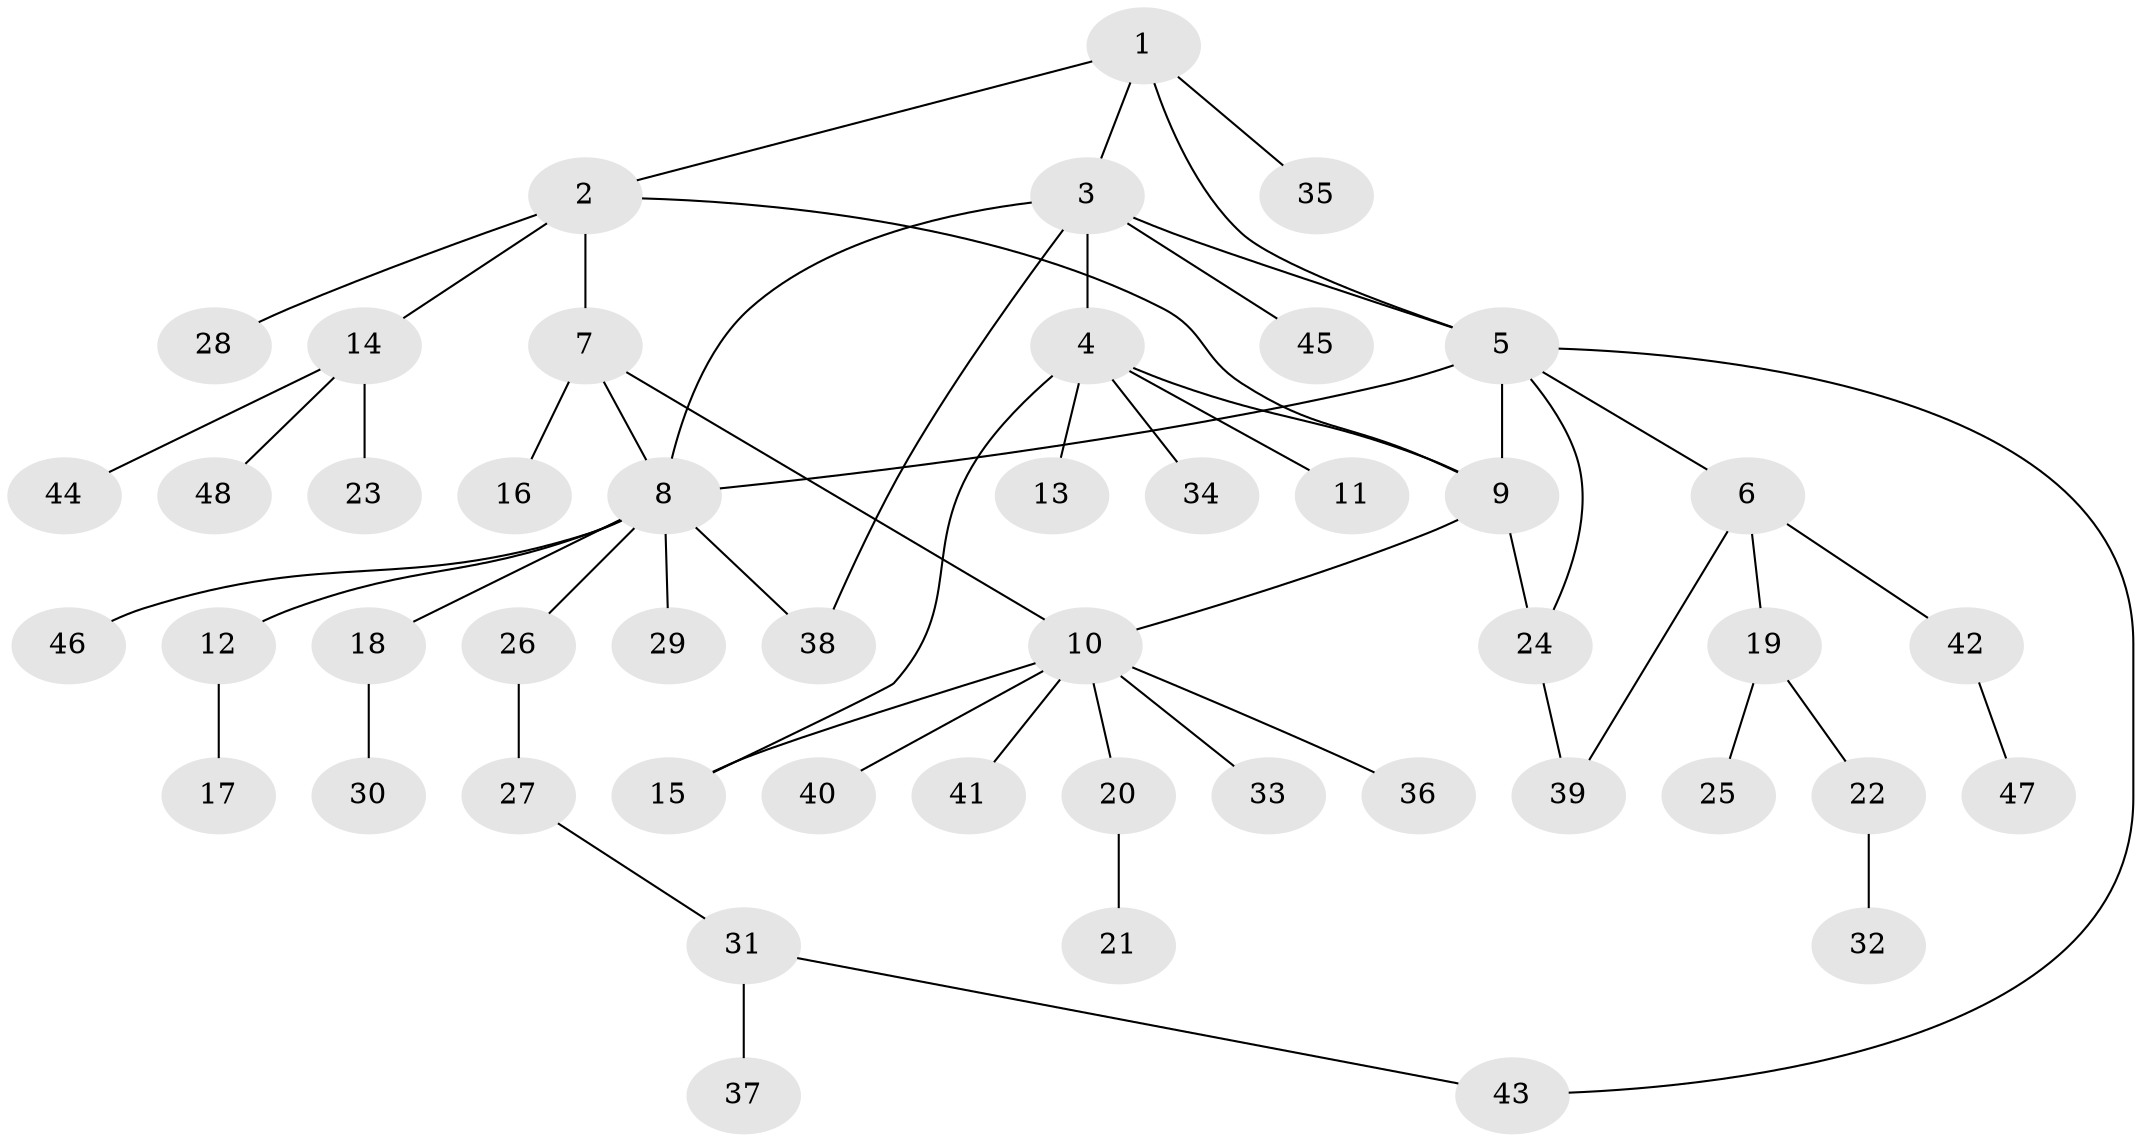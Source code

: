 // Generated by graph-tools (version 1.1) at 2025/50/03/09/25 03:50:39]
// undirected, 48 vertices, 58 edges
graph export_dot {
graph [start="1"]
  node [color=gray90,style=filled];
  1;
  2;
  3;
  4;
  5;
  6;
  7;
  8;
  9;
  10;
  11;
  12;
  13;
  14;
  15;
  16;
  17;
  18;
  19;
  20;
  21;
  22;
  23;
  24;
  25;
  26;
  27;
  28;
  29;
  30;
  31;
  32;
  33;
  34;
  35;
  36;
  37;
  38;
  39;
  40;
  41;
  42;
  43;
  44;
  45;
  46;
  47;
  48;
  1 -- 2;
  1 -- 3;
  1 -- 5;
  1 -- 35;
  2 -- 7;
  2 -- 9;
  2 -- 14;
  2 -- 28;
  3 -- 4;
  3 -- 5;
  3 -- 8;
  3 -- 38;
  3 -- 45;
  4 -- 9;
  4 -- 11;
  4 -- 13;
  4 -- 15;
  4 -- 34;
  5 -- 6;
  5 -- 8;
  5 -- 9;
  5 -- 24;
  5 -- 43;
  6 -- 19;
  6 -- 39;
  6 -- 42;
  7 -- 8;
  7 -- 10;
  7 -- 16;
  8 -- 12;
  8 -- 18;
  8 -- 26;
  8 -- 29;
  8 -- 38;
  8 -- 46;
  9 -- 10;
  9 -- 24;
  10 -- 15;
  10 -- 20;
  10 -- 33;
  10 -- 36;
  10 -- 40;
  10 -- 41;
  12 -- 17;
  14 -- 23;
  14 -- 44;
  14 -- 48;
  18 -- 30;
  19 -- 22;
  19 -- 25;
  20 -- 21;
  22 -- 32;
  24 -- 39;
  26 -- 27;
  27 -- 31;
  31 -- 37;
  31 -- 43;
  42 -- 47;
}
